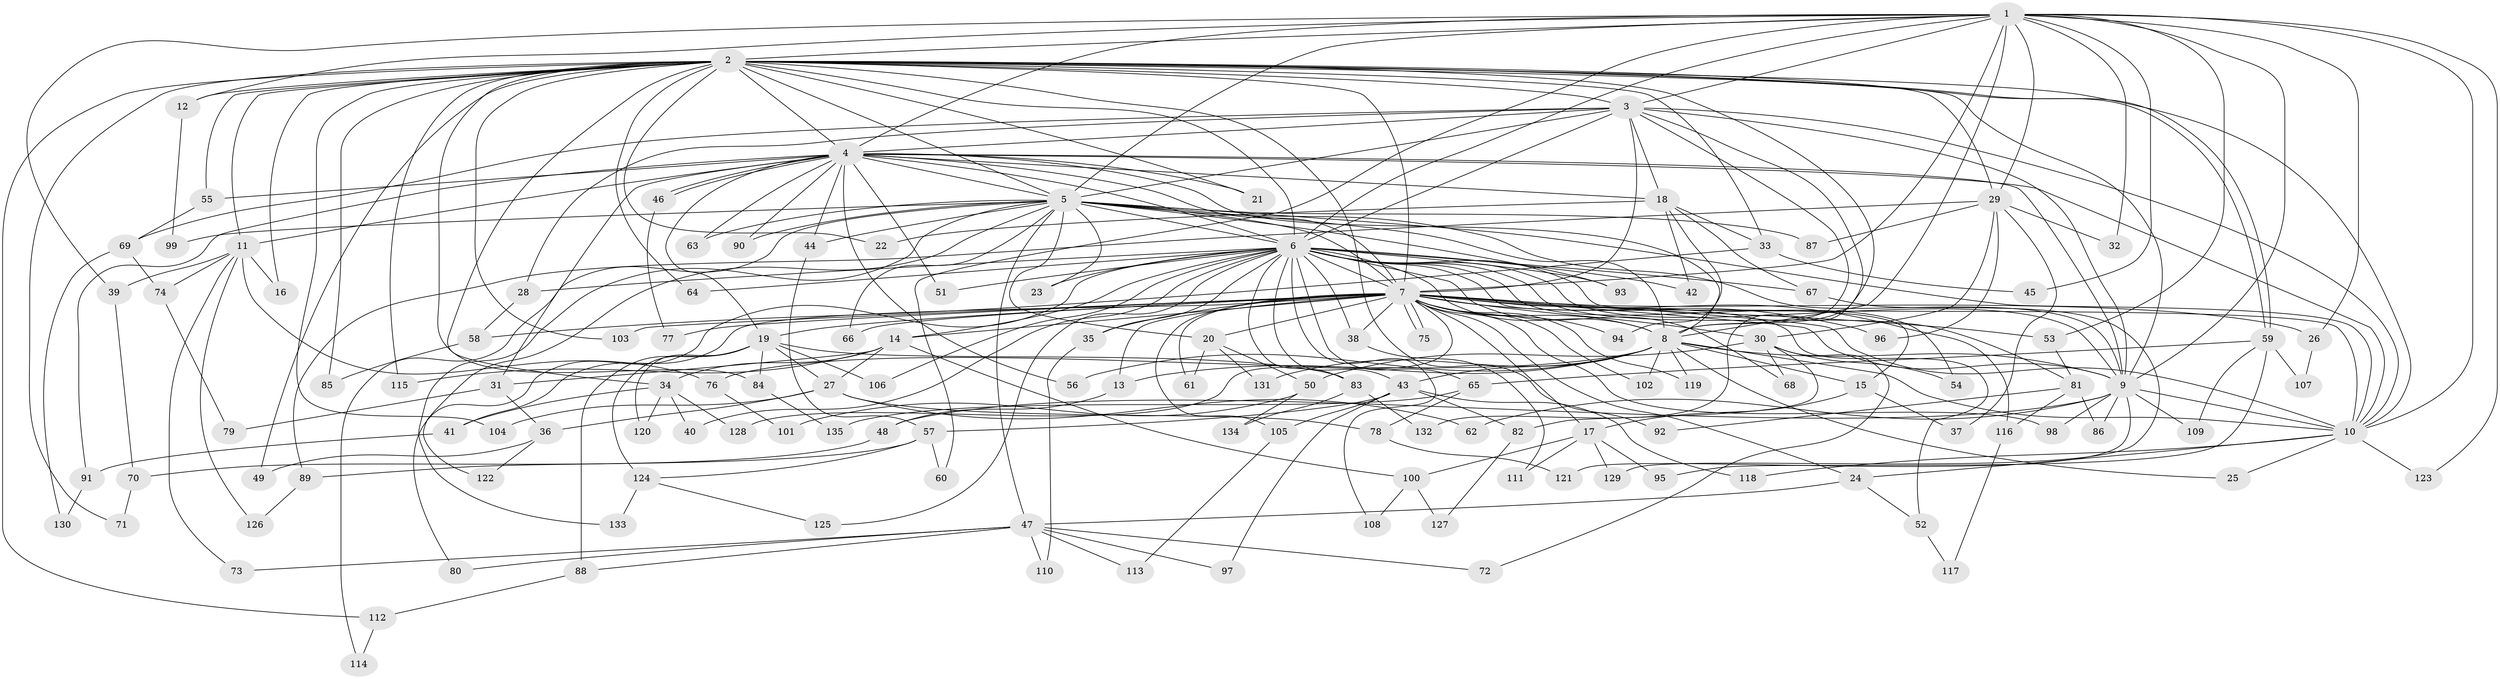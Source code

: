 // Generated by graph-tools (version 1.1) at 2025/13/03/09/25 04:13:46]
// undirected, 135 vertices, 295 edges
graph export_dot {
graph [start="1"]
  node [color=gray90,style=filled];
  1;
  2;
  3;
  4;
  5;
  6;
  7;
  8;
  9;
  10;
  11;
  12;
  13;
  14;
  15;
  16;
  17;
  18;
  19;
  20;
  21;
  22;
  23;
  24;
  25;
  26;
  27;
  28;
  29;
  30;
  31;
  32;
  33;
  34;
  35;
  36;
  37;
  38;
  39;
  40;
  41;
  42;
  43;
  44;
  45;
  46;
  47;
  48;
  49;
  50;
  51;
  52;
  53;
  54;
  55;
  56;
  57;
  58;
  59;
  60;
  61;
  62;
  63;
  64;
  65;
  66;
  67;
  68;
  69;
  70;
  71;
  72;
  73;
  74;
  75;
  76;
  77;
  78;
  79;
  80;
  81;
  82;
  83;
  84;
  85;
  86;
  87;
  88;
  89;
  90;
  91;
  92;
  93;
  94;
  95;
  96;
  97;
  98;
  99;
  100;
  101;
  102;
  103;
  104;
  105;
  106;
  107;
  108;
  109;
  110;
  111;
  112;
  113;
  114;
  115;
  116;
  117;
  118;
  119;
  120;
  121;
  122;
  123;
  124;
  125;
  126;
  127;
  128;
  129;
  130;
  131;
  132;
  133;
  134;
  135;
  1 -- 2;
  1 -- 3;
  1 -- 4;
  1 -- 5;
  1 -- 6;
  1 -- 7;
  1 -- 8;
  1 -- 9;
  1 -- 10;
  1 -- 12;
  1 -- 26;
  1 -- 29;
  1 -- 32;
  1 -- 39;
  1 -- 45;
  1 -- 53;
  1 -- 60;
  1 -- 123;
  2 -- 3;
  2 -- 4;
  2 -- 5;
  2 -- 6;
  2 -- 7;
  2 -- 8;
  2 -- 9;
  2 -- 10;
  2 -- 11;
  2 -- 12;
  2 -- 16;
  2 -- 21;
  2 -- 22;
  2 -- 29;
  2 -- 33;
  2 -- 34;
  2 -- 49;
  2 -- 55;
  2 -- 59;
  2 -- 59;
  2 -- 64;
  2 -- 71;
  2 -- 84;
  2 -- 85;
  2 -- 92;
  2 -- 103;
  2 -- 104;
  2 -- 112;
  2 -- 115;
  3 -- 4;
  3 -- 5;
  3 -- 6;
  3 -- 7;
  3 -- 8;
  3 -- 9;
  3 -- 10;
  3 -- 18;
  3 -- 28;
  3 -- 69;
  3 -- 132;
  4 -- 5;
  4 -- 6;
  4 -- 7;
  4 -- 8;
  4 -- 9;
  4 -- 10;
  4 -- 11;
  4 -- 18;
  4 -- 19;
  4 -- 21;
  4 -- 31;
  4 -- 44;
  4 -- 46;
  4 -- 46;
  4 -- 51;
  4 -- 55;
  4 -- 56;
  4 -- 63;
  4 -- 90;
  4 -- 91;
  5 -- 6;
  5 -- 7;
  5 -- 8;
  5 -- 9;
  5 -- 10;
  5 -- 20;
  5 -- 23;
  5 -- 44;
  5 -- 47;
  5 -- 63;
  5 -- 66;
  5 -- 87;
  5 -- 90;
  5 -- 93;
  5 -- 99;
  5 -- 114;
  5 -- 122;
  5 -- 133;
  6 -- 7;
  6 -- 8;
  6 -- 9;
  6 -- 10;
  6 -- 14;
  6 -- 15;
  6 -- 23;
  6 -- 28;
  6 -- 35;
  6 -- 38;
  6 -- 40;
  6 -- 42;
  6 -- 43;
  6 -- 51;
  6 -- 54;
  6 -- 64;
  6 -- 65;
  6 -- 67;
  6 -- 68;
  6 -- 80;
  6 -- 81;
  6 -- 83;
  6 -- 93;
  6 -- 106;
  6 -- 108;
  6 -- 125;
  7 -- 8;
  7 -- 9;
  7 -- 10;
  7 -- 13;
  7 -- 14;
  7 -- 17;
  7 -- 19;
  7 -- 20;
  7 -- 24;
  7 -- 26;
  7 -- 30;
  7 -- 35;
  7 -- 38;
  7 -- 41;
  7 -- 52;
  7 -- 53;
  7 -- 61;
  7 -- 66;
  7 -- 75;
  7 -- 75;
  7 -- 77;
  7 -- 94;
  7 -- 96;
  7 -- 98;
  7 -- 102;
  7 -- 103;
  7 -- 105;
  7 -- 116;
  7 -- 119;
  7 -- 128;
  8 -- 9;
  8 -- 10;
  8 -- 13;
  8 -- 15;
  8 -- 25;
  8 -- 43;
  8 -- 56;
  8 -- 76;
  8 -- 102;
  8 -- 119;
  8 -- 131;
  9 -- 10;
  9 -- 48;
  9 -- 62;
  9 -- 86;
  9 -- 98;
  9 -- 109;
  9 -- 121;
  10 -- 24;
  10 -- 25;
  10 -- 118;
  10 -- 123;
  11 -- 16;
  11 -- 39;
  11 -- 73;
  11 -- 74;
  11 -- 76;
  11 -- 126;
  12 -- 99;
  13 -- 48;
  14 -- 27;
  14 -- 31;
  14 -- 34;
  14 -- 100;
  14 -- 115;
  15 -- 17;
  15 -- 37;
  17 -- 95;
  17 -- 100;
  17 -- 111;
  17 -- 129;
  18 -- 22;
  18 -- 33;
  18 -- 42;
  18 -- 67;
  18 -- 94;
  19 -- 27;
  19 -- 83;
  19 -- 84;
  19 -- 88;
  19 -- 106;
  19 -- 120;
  19 -- 124;
  20 -- 50;
  20 -- 61;
  20 -- 131;
  24 -- 47;
  24 -- 52;
  26 -- 107;
  27 -- 36;
  27 -- 62;
  27 -- 78;
  27 -- 104;
  28 -- 58;
  29 -- 30;
  29 -- 32;
  29 -- 37;
  29 -- 87;
  29 -- 89;
  29 -- 96;
  30 -- 50;
  30 -- 54;
  30 -- 68;
  30 -- 72;
  30 -- 82;
  31 -- 36;
  31 -- 79;
  33 -- 45;
  33 -- 58;
  34 -- 40;
  34 -- 41;
  34 -- 120;
  34 -- 128;
  35 -- 110;
  36 -- 49;
  36 -- 122;
  38 -- 111;
  39 -- 70;
  41 -- 91;
  43 -- 57;
  43 -- 82;
  43 -- 97;
  43 -- 105;
  43 -- 118;
  44 -- 57;
  46 -- 77;
  47 -- 72;
  47 -- 73;
  47 -- 80;
  47 -- 88;
  47 -- 97;
  47 -- 110;
  47 -- 113;
  48 -- 70;
  50 -- 101;
  50 -- 134;
  52 -- 117;
  53 -- 81;
  55 -- 69;
  57 -- 60;
  57 -- 89;
  57 -- 124;
  58 -- 85;
  59 -- 65;
  59 -- 95;
  59 -- 107;
  59 -- 109;
  65 -- 78;
  65 -- 135;
  67 -- 129;
  69 -- 74;
  69 -- 130;
  70 -- 71;
  74 -- 79;
  76 -- 101;
  78 -- 121;
  81 -- 86;
  81 -- 92;
  81 -- 116;
  82 -- 127;
  83 -- 132;
  83 -- 134;
  84 -- 135;
  88 -- 112;
  89 -- 126;
  91 -- 130;
  100 -- 108;
  100 -- 127;
  105 -- 113;
  112 -- 114;
  116 -- 117;
  124 -- 125;
  124 -- 133;
}
